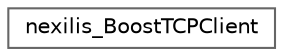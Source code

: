 digraph "Graphical Class Hierarchy"
{
 // LATEX_PDF_SIZE
  bgcolor="transparent";
  edge [fontname=Helvetica,fontsize=10,labelfontname=Helvetica,labelfontsize=10];
  node [fontname=Helvetica,fontsize=10,shape=box,height=0.2,width=0.4];
  rankdir="LR";
  Node0 [id="Node000000",label="nexilis_BoostTCPClient",height=0.2,width=0.4,color="grey40", fillcolor="white", style="filled",URL="$d3/d5e/structnexilis__BoostTCPClient.html",tooltip=" "];
}
